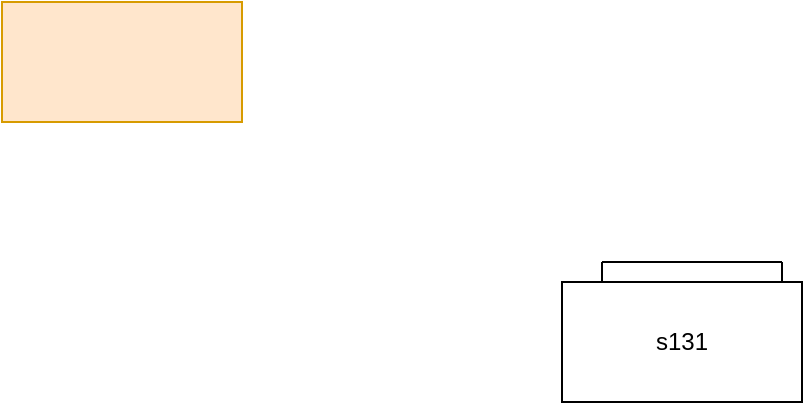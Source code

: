 <mxfile version="20.2.2" type="github">
  <diagram id="3H_XuG2UUObJ1RigQjw4" name="第 1 页">
    <mxGraphModel dx="1042" dy="674" grid="1" gridSize="10" guides="1" tooltips="1" connect="1" arrows="1" fold="1" page="1" pageScale="1" pageWidth="827" pageHeight="1169" math="0" shadow="0">
      <root>
        <mxCell id="0" />
        <mxCell id="1" parent="0" />
        <mxCell id="4Q77MxbposZiaLhzp9AE-1" value="" style="rounded=0;whiteSpace=wrap;html=1;fillColor=#ffe6cc;strokeColor=#d79b00;" vertex="1" parent="1">
          <mxGeometry x="70" y="30" width="120" height="60" as="geometry" />
        </mxCell>
        <mxCell id="4Q77MxbposZiaLhzp9AE-2" value="" style="swimlane;startSize=0;" vertex="1" parent="1">
          <mxGeometry x="370" y="160" width="90" height="70" as="geometry" />
        </mxCell>
        <mxCell id="4Q77MxbposZiaLhzp9AE-3" value="s131" style="whiteSpace=wrap;html=1;" vertex="1" parent="1">
          <mxGeometry x="350" y="170" width="120" height="60" as="geometry" />
        </mxCell>
      </root>
    </mxGraphModel>
  </diagram>
</mxfile>
